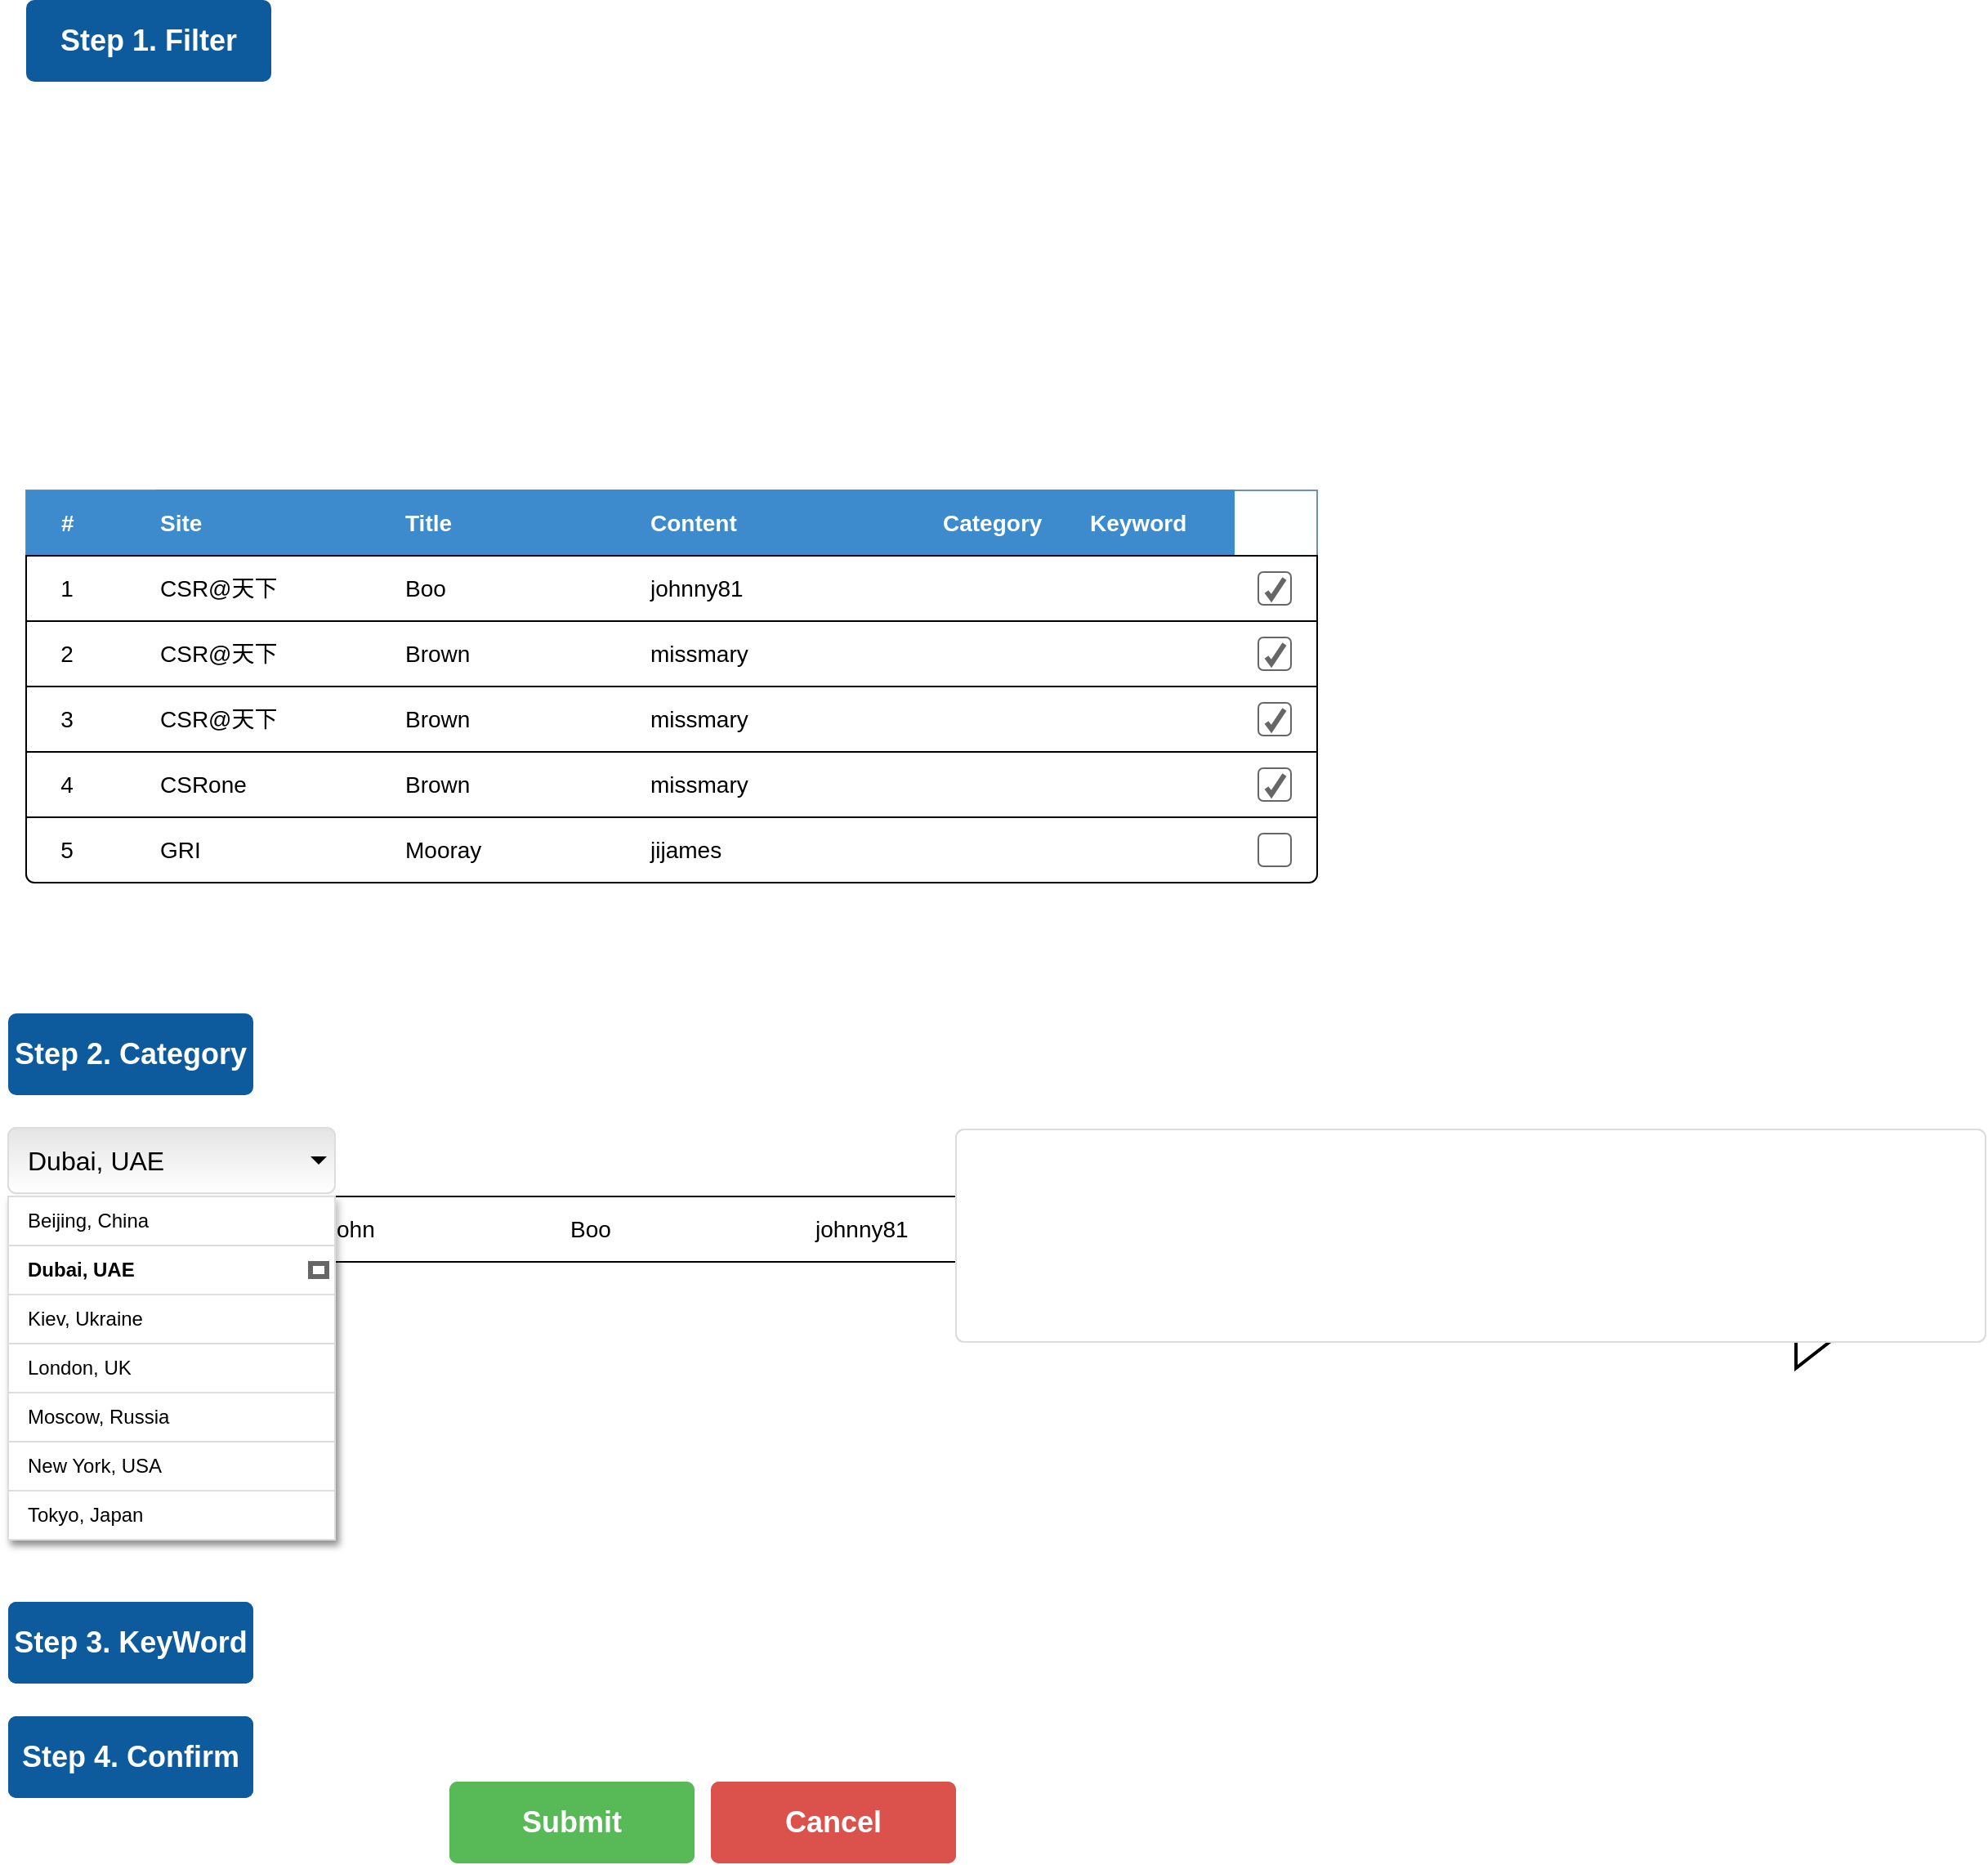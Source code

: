 <mxfile version="11.3.0" type="github" pages="1"><diagram id="g2j36lPshuta8L843yOW" name="第1頁"><mxGraphModel dx="1088" dy="600" grid="1" gridSize="10" guides="1" tooltips="1" connect="1" arrows="1" fold="1" page="1" pageScale="1" pageWidth="1920" pageHeight="1200" math="0" shadow="0"><root><mxCell id="0"/><mxCell id="1" parent="0"/><mxCell id="AHyVi6nd7_tXJSvjBl8l-37" value="Step 2. Category" style="html=1;shadow=0;dashed=0;shape=mxgraph.bootstrap.rrect;align=center;rSize=5;strokeColor=none;fillColor=#0D5B9D;fontColor=#ffffff;fontStyle=1;whiteSpace=wrap;fontSize=18;" parent="1" vertex="1"><mxGeometry x="90" y="670" width="150" height="50" as="geometry"/></mxCell><mxCell id="V9TRnXoOqbhezM_kPiNG-1" value="Dubai, UAE" style="html=1;shadow=0;dashed=0;shape=mxgraph.bootstrap.rrect;rSize=5;strokeColor=#dddddd;spacingRight=10;fontSize=16;gradientColor=#e4e4e4;gradientDirection=north;spacingLeft=10;align=left;whiteSpace=wrap;" vertex="1" parent="1"><mxGeometry x="90" y="740" width="200" height="40" as="geometry"/></mxCell><mxCell id="V9TRnXoOqbhezM_kPiNG-2" value="" style="shape=triangle;direction=south;fillColor=#000000;strokeColor=none;perimeter=none;" vertex="1" parent="V9TRnXoOqbhezM_kPiNG-1"><mxGeometry x="1" y="0.5" width="10" height="5" relative="1" as="geometry"><mxPoint x="-15" y="-2.5" as="offset"/></mxGeometry></mxCell><mxCell id="V9TRnXoOqbhezM_kPiNG-3" value="" style="html=1;shadow=0;dashed=0;shape=mxgraph.bootstrap.rect;fillColor=#ffffff;strokeColor=#dddddd;spacingLeft=10;shadow=1;align=left;verticalAlign=top;spacingTop=3;perimeter=none;fontSize=18;" vertex="1" parent="1"><mxGeometry x="90" y="782" width="200" height="210" as="geometry"/></mxCell><mxCell id="V9TRnXoOqbhezM_kPiNG-4" value="Beijing, China" style="html=1;shadow=0;dashed=0;shape=mxgraph.bootstrap.rect;strokeColor=#dddddd;spacingLeft=10;align=left;fillColor=none;perimeter=none;whiteSpace=wrap;resizeWidth=1;" vertex="1" parent="V9TRnXoOqbhezM_kPiNG-3"><mxGeometry width="200" height="30" relative="1" as="geometry"/></mxCell><mxCell id="V9TRnXoOqbhezM_kPiNG-5" value="Dubai, UAE" style="html=1;shadow=0;dashed=0;shape=mxgraph.bootstrap.rect;strokeColor=#dddddd;spacingLeft=10;align=left;fontStyle=1;fillColor=none;perimeter=none;whiteSpace=wrap;resizeWidth=1;" vertex="1" parent="V9TRnXoOqbhezM_kPiNG-3"><mxGeometry width="200" height="30" relative="1" as="geometry"><mxPoint y="30" as="offset"/></mxGeometry></mxCell><mxCell id="V9TRnXoOqbhezM_kPiNG-6" value="" style="html=1;shadow=0;dashed=0;shape=mxgraph.bootstrap.check;strokeWidth=3;strokeColor=#666666;" vertex="1" parent="V9TRnXoOqbhezM_kPiNG-5"><mxGeometry x="1" y="0.5" width="10" height="8" relative="1" as="geometry"><mxPoint x="-15" y="-4" as="offset"/></mxGeometry></mxCell><mxCell id="V9TRnXoOqbhezM_kPiNG-7" value="Kiev, Ukraine" style="html=1;shadow=0;dashed=0;shape=mxgraph.bootstrap.rect;strokeColor=#dddddd;spacingLeft=10;align=left;fillColor=none;perimeter=none;whiteSpace=wrap;resizeWidth=1;" vertex="1" parent="V9TRnXoOqbhezM_kPiNG-3"><mxGeometry width="200" height="30" relative="1" as="geometry"><mxPoint y="60" as="offset"/></mxGeometry></mxCell><mxCell id="V9TRnXoOqbhezM_kPiNG-8" value="London, UK" style="html=1;shadow=0;dashed=0;shape=mxgraph.bootstrap.rect;strokeColor=#dddddd;spacingLeft=10;align=left;fillColor=none;perimeter=none;whiteSpace=wrap;resizeWidth=1;" vertex="1" parent="V9TRnXoOqbhezM_kPiNG-3"><mxGeometry width="200" height="30" relative="1" as="geometry"><mxPoint y="90" as="offset"/></mxGeometry></mxCell><mxCell id="V9TRnXoOqbhezM_kPiNG-9" value="Moscow, Russia" style="html=1;shadow=0;dashed=0;shape=mxgraph.bootstrap.rect;strokeColor=#dddddd;spacingLeft=10;align=left;fillColor=none;perimeter=none;whiteSpace=wrap;resizeWidth=1;" vertex="1" parent="V9TRnXoOqbhezM_kPiNG-3"><mxGeometry width="200" height="30" relative="1" as="geometry"><mxPoint y="120" as="offset"/></mxGeometry></mxCell><mxCell id="V9TRnXoOqbhezM_kPiNG-10" value="New York, USA" style="html=1;shadow=0;dashed=0;shape=mxgraph.bootstrap.rect;strokeColor=#dddddd;spacingLeft=10;align=left;fillColor=none;perimeter=none;whiteSpace=wrap;resizeWidth=1;" vertex="1" parent="V9TRnXoOqbhezM_kPiNG-3"><mxGeometry width="200" height="30" relative="1" as="geometry"><mxPoint y="150" as="offset"/></mxGeometry></mxCell><mxCell id="V9TRnXoOqbhezM_kPiNG-11" value="Tokyo, Japan" style="html=1;shadow=0;dashed=0;shape=mxgraph.bootstrap.rect;strokeColor=#dddddd;spacingLeft=10;align=left;fillColor=none;perimeter=none;whiteSpace=wrap;resizeWidth=1;" vertex="1" parent="V9TRnXoOqbhezM_kPiNG-3"><mxGeometry width="200" height="30" relative="1" as="geometry"><mxPoint y="180" as="offset"/></mxGeometry></mxCell><mxCell id="V9TRnXoOqbhezM_kPiNG-12" value="Step 3. KeyWord" style="html=1;shadow=0;dashed=0;shape=mxgraph.bootstrap.rrect;align=center;rSize=5;strokeColor=none;fillColor=#0D5B9D;fontColor=#ffffff;fontStyle=1;whiteSpace=wrap;fontSize=18;" vertex="1" parent="1"><mxGeometry x="90" y="1030" width="150" height="50" as="geometry"/></mxCell><mxCell id="V9TRnXoOqbhezM_kPiNG-15" value="Cancel" style="html=1;shadow=0;dashed=0;shape=mxgraph.bootstrap.rrect;align=center;rSize=5;strokeColor=none;fillColor=#DB524C;fontColor=#ffffff;fontStyle=1;whiteSpace=wrap;fontSize=18;" vertex="1" parent="1"><mxGeometry x="520" y="1140" width="150" height="50" as="geometry"/></mxCell><mxCell id="V9TRnXoOqbhezM_kPiNG-16" value="Step 4. Confirm" style="html=1;shadow=0;dashed=0;shape=mxgraph.bootstrap.rrect;align=center;rSize=5;strokeColor=none;fillColor=#0D5B9D;fontColor=#ffffff;fontStyle=1;whiteSpace=wrap;fontSize=18;" vertex="1" parent="1"><mxGeometry x="90" y="1100" width="150" height="50" as="geometry"/></mxCell><mxCell id="V9TRnXoOqbhezM_kPiNG-17" value="Submit" style="html=1;shadow=0;dashed=0;shape=mxgraph.bootstrap.rrect;align=center;rSize=5;strokeColor=none;fillColor=#58B957;fontColor=#ffffff;fontStyle=1;whiteSpace=wrap;fontSize=18;" vertex="1" parent="1"><mxGeometry x="360" y="1140" width="150" height="50" as="geometry"/></mxCell><mxCell id="V9TRnXoOqbhezM_kPiNG-18" value="" style="verticalLabelPosition=bottom;verticalAlign=top;html=1;strokeWidth=2;shape=mxgraph.arrows2.arrow;dy=0.72;dx=32;notch=0;fontSize=14;labelBorderColor=#007FFF;" vertex="1" parent="1"><mxGeometry x="1140" y="837" width="76" height="50" as="geometry"/></mxCell><mxCell id="V9TRnXoOqbhezM_kPiNG-19" value="" style="html=1;shadow=0;dashed=0;shape=mxgraph.bootstrap.rrect;rSize=5;strokeColor=#dddddd;fillColor=#ffffff;whiteSpace=wrap;fontSize=14;" vertex="1" parent="1"><mxGeometry x="670" y="741" width="630" height="130" as="geometry"/></mxCell><mxCell id="V9TRnXoOqbhezM_kPiNG-22" value="" style="html=1;shadow=0;dashed=0;shape=mxgraph.bootstrap.rect;strokeColor=#6c8ebf;fillColor=#dae8fc;fillOpacity=3;whiteSpace=wrap;resizeWidth=1;fontColor=#FFFFFF;" vertex="1" parent="1"><mxGeometry width="790" height="50" relative="1" as="geometry"><mxPoint x="101" y="350" as="offset"/></mxGeometry></mxCell><mxCell id="V9TRnXoOqbhezM_kPiNG-23" value="&amp;nbsp; &amp;nbsp; &amp;nbsp;#" style="html=1;shadow=0;dashed=0;shape=mxgraph.bootstrap.rect;strokeColor=none;fillColor=#3D8BCD;fontSize=14;fontStyle=1;whiteSpace=wrap;resizeHeight=1;align=left;fontColor=#FFFFFF;" vertex="1" parent="V9TRnXoOqbhezM_kPiNG-22"><mxGeometry width="80" height="40" relative="1" as="geometry"/></mxCell><mxCell id="V9TRnXoOqbhezM_kPiNG-24" value="Site" style="html=1;shadow=0;dashed=0;shape=mxgraph.bootstrap.rect;strokeColor=#3D8BCD;fillColor=#3D8BCD;fontSize=14;fontStyle=1;align=left;whiteSpace=wrap;resizeHeight=1;fontColor=#FFFFFF;" vertex="1" parent="V9TRnXoOqbhezM_kPiNG-22"><mxGeometry width="150" height="40" relative="1" as="geometry"><mxPoint x="80" as="offset"/></mxGeometry></mxCell><mxCell id="V9TRnXoOqbhezM_kPiNG-25" value="Title" style="html=1;shadow=0;dashed=0;shape=mxgraph.bootstrap.rect;strokeColor=#3D8BCD;fillColor=#3D8BCD;fontSize=14;fontStyle=1;align=left;whiteSpace=wrap;resizeHeight=1;fontColor=#FFFFFF;" vertex="1" parent="V9TRnXoOqbhezM_kPiNG-22"><mxGeometry width="150" height="40" relative="1" as="geometry"><mxPoint x="230" as="offset"/></mxGeometry></mxCell><mxCell id="V9TRnXoOqbhezM_kPiNG-26" value="Content" style="html=1;shadow=0;dashed=0;shape=mxgraph.bootstrap.rect;strokeColor=#3D8BCD;fillColor=#3D8BCD;fontSize=14;fontStyle=1;align=left;whiteSpace=wrap;resizeHeight=1;fontColor=#FFFFFF;" vertex="1" parent="V9TRnXoOqbhezM_kPiNG-22"><mxGeometry width="180" height="40" relative="1" as="geometry"><mxPoint x="380" as="offset"/></mxGeometry></mxCell><mxCell id="V9TRnXoOqbhezM_kPiNG-28" value="Category" style="html=1;shadow=0;dashed=0;shape=mxgraph.bootstrap.rect;strokeColor=#3D8BCD;fillColor=#3D8BCD;fontSize=14;fontStyle=1;align=left;whiteSpace=wrap;resizeHeight=1;fontColor=#FFFFFF;" vertex="1" parent="V9TRnXoOqbhezM_kPiNG-22"><mxGeometry width="90" height="40" relative="1" as="geometry"><mxPoint x="559" as="offset"/></mxGeometry></mxCell><mxCell id="V9TRnXoOqbhezM_kPiNG-162" value="Keyword" style="html=1;shadow=0;dashed=0;shape=mxgraph.bootstrap.rect;strokeColor=#3D8BCD;fillColor=#3D8BCD;fontSize=14;fontStyle=1;align=left;whiteSpace=wrap;resizeHeight=1;fontColor=#FFFFFF;" vertex="1" parent="V9TRnXoOqbhezM_kPiNG-22"><mxGeometry width="90" height="40" relative="1" as="geometry"><mxPoint x="649" as="offset"/></mxGeometry></mxCell><mxCell id="V9TRnXoOqbhezM_kPiNG-29" value="" style="strokeColor=inherit;fillColor=inherit;gradientColor=inherit;html=1;shadow=0;dashed=0;shape=mxgraph.bootstrap.rect;whiteSpace=wrap;resizeWidth=1;" vertex="1" parent="1"><mxGeometry width="790" height="40" relative="1" as="geometry"><mxPoint x="101" y="390" as="offset"/></mxGeometry></mxCell><mxCell id="V9TRnXoOqbhezM_kPiNG-30" value="1" style="html=1;shadow=0;dashed=0;shape=mxgraph.bootstrap.rect;strokeColor=none;fillColor=none;fontSize=14;whiteSpace=wrap;resizeHeight=1;" vertex="1" parent="V9TRnXoOqbhezM_kPiNG-29"><mxGeometry width="50" height="40" relative="1" as="geometry"/></mxCell><mxCell id="V9TRnXoOqbhezM_kPiNG-31" value="CSR@天下" style="html=1;shadow=0;dashed=0;shape=mxgraph.bootstrap.rect;strokeColor=none;fillColor=none;fontSize=14;align=left;whiteSpace=wrap;resizeHeight=1;" vertex="1" parent="V9TRnXoOqbhezM_kPiNG-29"><mxGeometry width="150" height="40" relative="1" as="geometry"><mxPoint x="80" as="offset"/></mxGeometry></mxCell><mxCell id="V9TRnXoOqbhezM_kPiNG-32" value="Boo" style="html=1;shadow=0;dashed=0;shape=mxgraph.bootstrap.rect;strokeColor=none;fillColor=none;fontSize=14;align=left;whiteSpace=wrap;resizeHeight=1;" vertex="1" parent="V9TRnXoOqbhezM_kPiNG-29"><mxGeometry width="150" height="40" relative="1" as="geometry"><mxPoint x="230" as="offset"/></mxGeometry></mxCell><mxCell id="V9TRnXoOqbhezM_kPiNG-33" value="johnny81" style="html=1;shadow=0;dashed=0;shape=mxgraph.bootstrap.rect;strokeColor=none;fillColor=none;fontSize=14;align=left;whiteSpace=wrap;resizeHeight=1;" vertex="1" parent="V9TRnXoOqbhezM_kPiNG-29"><mxGeometry width="150" height="40" relative="1" as="geometry"><mxPoint x="380" as="offset"/></mxGeometry></mxCell><mxCell id="V9TRnXoOqbhezM_kPiNG-34" value="" style="html=1;shadow=0;dashed=0;shape=mxgraph.bootstrap.checkbox;fillColor=#ffffff;strokeColor=#666666;" vertex="1" parent="V9TRnXoOqbhezM_kPiNG-29"><mxGeometry y="0.5" width="20" height="20" relative="1" as="geometry"><mxPoint x="754" y="-10" as="offset"/></mxGeometry></mxCell><mxCell id="V9TRnXoOqbhezM_kPiNG-80" value="" style="strokeColor=inherit;fillColor=inherit;gradientColor=inherit;html=1;shadow=0;dashed=0;shape=mxgraph.bootstrap.rect;whiteSpace=wrap;resizeWidth=1;" vertex="1" parent="V9TRnXoOqbhezM_kPiNG-29"><mxGeometry width="790" height="40" relative="1" as="geometry"><mxPoint x="101" y="392" as="offset"/></mxGeometry></mxCell><mxCell id="V9TRnXoOqbhezM_kPiNG-81" value="1" style="html=1;shadow=0;dashed=0;shape=mxgraph.bootstrap.rect;strokeColor=none;fillColor=none;fontSize=14;whiteSpace=wrap;resizeHeight=1;" vertex="1" parent="V9TRnXoOqbhezM_kPiNG-80"><mxGeometry width="50" height="40" relative="1" as="geometry"/></mxCell><mxCell id="V9TRnXoOqbhezM_kPiNG-82" value="John" style="html=1;shadow=0;dashed=0;shape=mxgraph.bootstrap.rect;strokeColor=none;fillColor=none;fontSize=14;align=left;whiteSpace=wrap;resizeHeight=1;" vertex="1" parent="V9TRnXoOqbhezM_kPiNG-80"><mxGeometry width="150" height="40" relative="1" as="geometry"><mxPoint x="80" as="offset"/></mxGeometry></mxCell><mxCell id="V9TRnXoOqbhezM_kPiNG-83" value="Boo" style="html=1;shadow=0;dashed=0;shape=mxgraph.bootstrap.rect;strokeColor=none;fillColor=none;fontSize=14;align=left;whiteSpace=wrap;resizeHeight=1;" vertex="1" parent="V9TRnXoOqbhezM_kPiNG-80"><mxGeometry width="150" height="40" relative="1" as="geometry"><mxPoint x="230" as="offset"/></mxGeometry></mxCell><mxCell id="V9TRnXoOqbhezM_kPiNG-84" value="johnny81" style="html=1;shadow=0;dashed=0;shape=mxgraph.bootstrap.rect;strokeColor=none;fillColor=none;fontSize=14;align=left;whiteSpace=wrap;resizeHeight=1;" vertex="1" parent="V9TRnXoOqbhezM_kPiNG-80"><mxGeometry width="150" height="40" relative="1" as="geometry"><mxPoint x="380" as="offset"/></mxGeometry></mxCell><mxCell id="V9TRnXoOqbhezM_kPiNG-85" value="" style="html=1;shadow=0;dashed=0;shape=mxgraph.bootstrap.checkbox;fillColor=#ffffff;strokeColor=#666666;" vertex="1" parent="V9TRnXoOqbhezM_kPiNG-80"><mxGeometry y="0.5" width="20" height="20" relative="1" as="geometry"><mxPoint x="560" y="-10" as="offset"/></mxGeometry></mxCell><mxCell id="V9TRnXoOqbhezM_kPiNG-86" value="" style="shape=ellipse;strokeColor=#666666;fillColor=#ffffff;html=1;" vertex="1" parent="V9TRnXoOqbhezM_kPiNG-80"><mxGeometry y="0.5" width="20" height="20" relative="1" as="geometry"><mxPoint x="700" y="-10" as="offset"/></mxGeometry></mxCell><mxCell id="V9TRnXoOqbhezM_kPiNG-36" value="" style="strokeColor=inherit;fillColor=inherit;gradientColor=inherit;html=1;shadow=0;dashed=0;shape=mxgraph.bootstrap.rect;whiteSpace=wrap;resizeWidth=1;" vertex="1" parent="1"><mxGeometry width="790" height="40" relative="1" as="geometry"><mxPoint x="101" y="430" as="offset"/></mxGeometry></mxCell><mxCell id="V9TRnXoOqbhezM_kPiNG-37" value="2" style="html=1;shadow=0;dashed=0;shape=mxgraph.bootstrap.rect;strokeColor=none;fillColor=none;fontSize=14;whiteSpace=wrap;resizeHeight=1;" vertex="1" parent="V9TRnXoOqbhezM_kPiNG-36"><mxGeometry width="50" height="40" relative="1" as="geometry"/></mxCell><mxCell id="V9TRnXoOqbhezM_kPiNG-38" value="CSR@天下" style="html=1;shadow=0;dashed=0;shape=mxgraph.bootstrap.rect;strokeColor=none;fillColor=none;fontSize=14;align=left;whiteSpace=wrap;resizeHeight=1;" vertex="1" parent="V9TRnXoOqbhezM_kPiNG-36"><mxGeometry width="150" height="40" relative="1" as="geometry"><mxPoint x="80" as="offset"/></mxGeometry></mxCell><mxCell id="V9TRnXoOqbhezM_kPiNG-39" value="Brown" style="html=1;shadow=0;dashed=0;shape=mxgraph.bootstrap.rect;strokeColor=none;fillColor=none;fontSize=14;align=left;whiteSpace=wrap;resizeHeight=1;" vertex="1" parent="V9TRnXoOqbhezM_kPiNG-36"><mxGeometry width="150" height="40" relative="1" as="geometry"><mxPoint x="230" as="offset"/></mxGeometry></mxCell><mxCell id="V9TRnXoOqbhezM_kPiNG-40" value="missmary" style="html=1;shadow=0;dashed=0;shape=mxgraph.bootstrap.rect;strokeColor=none;fillColor=none;fontSize=14;align=left;whiteSpace=wrap;resizeHeight=1;" vertex="1" parent="V9TRnXoOqbhezM_kPiNG-36"><mxGeometry width="150" height="40" relative="1" as="geometry"><mxPoint x="380" as="offset"/></mxGeometry></mxCell><mxCell id="V9TRnXoOqbhezM_kPiNG-41" value="" style="html=1;shadow=0;dashed=0;shape=mxgraph.bootstrap.checkbox;fillColor=#ffffff;strokeColor=#666666;" vertex="1" parent="V9TRnXoOqbhezM_kPiNG-36"><mxGeometry y="0.5" width="20" height="20" relative="1" as="geometry"><mxPoint x="754" y="-10" as="offset"/></mxGeometry></mxCell><mxCell id="V9TRnXoOqbhezM_kPiNG-43" value="" style="strokeColor=inherit;fillColor=inherit;gradientColor=inherit;html=1;shadow=0;dashed=0;shape=mxgraph.bootstrap.bottomButton;rSize=5;whiteSpace=wrap;resizeWidth=1;" vertex="1" parent="1"><mxGeometry width="790" height="40" relative="1" as="geometry"><mxPoint x="101" y="550" as="offset"/></mxGeometry></mxCell><mxCell id="V9TRnXoOqbhezM_kPiNG-44" value="5" style="html=1;shadow=0;dashed=0;shape=mxgraph.bootstrap.rect;strokeColor=none;fillColor=none;fontSize=14;whiteSpace=wrap;resizeHeight=1;" vertex="1" parent="V9TRnXoOqbhezM_kPiNG-43"><mxGeometry width="50" height="40" relative="1" as="geometry"/></mxCell><mxCell id="V9TRnXoOqbhezM_kPiNG-45" value="GRI" style="html=1;shadow=0;dashed=0;shape=mxgraph.bootstrap.rect;strokeColor=none;fillColor=none;fontSize=14;align=left;whiteSpace=wrap;resizeHeight=1;" vertex="1" parent="V9TRnXoOqbhezM_kPiNG-43"><mxGeometry width="150" height="40" relative="1" as="geometry"><mxPoint x="80" as="offset"/></mxGeometry></mxCell><mxCell id="V9TRnXoOqbhezM_kPiNG-46" value="Mooray" style="html=1;shadow=0;dashed=0;shape=mxgraph.bootstrap.rect;strokeColor=none;fillColor=none;fontSize=14;align=left;whiteSpace=wrap;resizeHeight=1;" vertex="1" parent="V9TRnXoOqbhezM_kPiNG-43"><mxGeometry width="150" height="40" relative="1" as="geometry"><mxPoint x="230" as="offset"/></mxGeometry></mxCell><mxCell id="V9TRnXoOqbhezM_kPiNG-47" value="jijames" style="html=1;shadow=0;dashed=0;shape=mxgraph.bootstrap.rect;strokeColor=none;fillColor=none;fontSize=14;align=left;whiteSpace=wrap;resizeHeight=1;" vertex="1" parent="V9TRnXoOqbhezM_kPiNG-43"><mxGeometry width="150" height="40" relative="1" as="geometry"><mxPoint x="380" as="offset"/></mxGeometry></mxCell><mxCell id="V9TRnXoOqbhezM_kPiNG-48" value="" style="html=1;shadow=0;dashed=0;shape=mxgraph.bootstrap.rrect;rSize=3;fillColor=#ffffff;strokeColor=#666666;" vertex="1" parent="V9TRnXoOqbhezM_kPiNG-43"><mxGeometry y="0.5" width="20" height="20" relative="1" as="geometry"><mxPoint x="754" y="-10" as="offset"/></mxGeometry></mxCell><mxCell id="V9TRnXoOqbhezM_kPiNG-152" value="" style="strokeColor=inherit;fillColor=inherit;gradientColor=inherit;html=1;shadow=0;dashed=0;shape=mxgraph.bootstrap.rect;whiteSpace=wrap;resizeWidth=1;" vertex="1" parent="1"><mxGeometry x="101" y="470.0" width="790" height="40" as="geometry"><mxPoint x="101" y="472" as="offset"/></mxGeometry></mxCell><mxCell id="V9TRnXoOqbhezM_kPiNG-153" value="3" style="html=1;shadow=0;dashed=0;shape=mxgraph.bootstrap.rect;strokeColor=none;fillColor=none;fontSize=14;whiteSpace=wrap;resizeHeight=1;" vertex="1" parent="V9TRnXoOqbhezM_kPiNG-152"><mxGeometry width="50" height="40" relative="1" as="geometry"/></mxCell><mxCell id="V9TRnXoOqbhezM_kPiNG-154" value="CSR@天下" style="html=1;shadow=0;dashed=0;shape=mxgraph.bootstrap.rect;strokeColor=none;fillColor=none;fontSize=14;align=left;whiteSpace=wrap;resizeHeight=1;" vertex="1" parent="V9TRnXoOqbhezM_kPiNG-152"><mxGeometry width="150" height="40" relative="1" as="geometry"><mxPoint x="80" as="offset"/></mxGeometry></mxCell><mxCell id="V9TRnXoOqbhezM_kPiNG-155" value="Brown" style="html=1;shadow=0;dashed=0;shape=mxgraph.bootstrap.rect;strokeColor=none;fillColor=none;fontSize=14;align=left;whiteSpace=wrap;resizeHeight=1;" vertex="1" parent="V9TRnXoOqbhezM_kPiNG-152"><mxGeometry width="150" height="40" relative="1" as="geometry"><mxPoint x="230" as="offset"/></mxGeometry></mxCell><mxCell id="V9TRnXoOqbhezM_kPiNG-156" value="missmary" style="html=1;shadow=0;dashed=0;shape=mxgraph.bootstrap.rect;strokeColor=none;fillColor=none;fontSize=14;align=left;whiteSpace=wrap;resizeHeight=1;" vertex="1" parent="V9TRnXoOqbhezM_kPiNG-152"><mxGeometry width="150" height="40" relative="1" as="geometry"><mxPoint x="380" as="offset"/></mxGeometry></mxCell><mxCell id="V9TRnXoOqbhezM_kPiNG-157" value="" style="html=1;shadow=0;dashed=0;shape=mxgraph.bootstrap.checkbox;fillColor=#ffffff;strokeColor=#666666;" vertex="1" parent="V9TRnXoOqbhezM_kPiNG-152"><mxGeometry y="0.5" width="20" height="20" relative="1" as="geometry"><mxPoint x="754" y="-10" as="offset"/></mxGeometry></mxCell><mxCell id="V9TRnXoOqbhezM_kPiNG-51" parent="0"/><mxCell id="V9TRnXoOqbhezM_kPiNG-52" value="Step 1. Filter" style="html=1;shadow=0;dashed=0;shape=mxgraph.bootstrap.rrect;align=center;rSize=5;strokeColor=none;fillColor=#0D5B9D;fontColor=#ffffff;fontStyle=1;whiteSpace=wrap;fontSize=18;" vertex="1" parent="V9TRnXoOqbhezM_kPiNG-51"><mxGeometry x="101" y="50" width="150" height="50" as="geometry"/></mxCell><mxCell id="V9TRnXoOqbhezM_kPiNG-56" value="Dubai, UAE" style="html=1;shadow=0;dashed=0;shape=mxgraph.bootstrap.rrect;rSize=5;strokeColor=#dddddd;spacingRight=10;fontSize=16;gradientColor=#e4e4e4;gradientDirection=north;spacingLeft=10;align=left;whiteSpace=wrap;" vertex="1" parent="V9TRnXoOqbhezM_kPiNG-51"><mxGeometry x="90" y="740" width="200" height="40" as="geometry"/></mxCell><mxCell id="V9TRnXoOqbhezM_kPiNG-57" value="" style="shape=triangle;direction=south;fillColor=#000000;strokeColor=none;perimeter=none;" vertex="1" parent="V9TRnXoOqbhezM_kPiNG-56"><mxGeometry x="1" y="0.5" width="10" height="5" relative="1" as="geometry"><mxPoint x="-15" y="-2.5" as="offset"/></mxGeometry></mxCell><mxCell id="V9TRnXoOqbhezM_kPiNG-58" value="" style="html=1;shadow=0;dashed=0;shape=mxgraph.bootstrap.rect;fillColor=#ffffff;strokeColor=#dddddd;spacingLeft=10;shadow=1;align=left;verticalAlign=top;spacingTop=3;perimeter=none;fontSize=18;" vertex="1" parent="V9TRnXoOqbhezM_kPiNG-51"><mxGeometry x="90" y="782" width="200" height="210" as="geometry"/></mxCell><mxCell id="V9TRnXoOqbhezM_kPiNG-59" value="Beijing, China" style="html=1;shadow=0;dashed=0;shape=mxgraph.bootstrap.rect;strokeColor=#dddddd;spacingLeft=10;align=left;fillColor=none;perimeter=none;whiteSpace=wrap;resizeWidth=1;" vertex="1" parent="V9TRnXoOqbhezM_kPiNG-58"><mxGeometry width="200" height="30" relative="1" as="geometry"/></mxCell><mxCell id="V9TRnXoOqbhezM_kPiNG-60" value="Dubai, UAE" style="html=1;shadow=0;dashed=0;shape=mxgraph.bootstrap.rect;strokeColor=#dddddd;spacingLeft=10;align=left;fontStyle=1;fillColor=none;perimeter=none;whiteSpace=wrap;resizeWidth=1;" vertex="1" parent="V9TRnXoOqbhezM_kPiNG-58"><mxGeometry width="200" height="30" relative="1" as="geometry"><mxPoint y="30" as="offset"/></mxGeometry></mxCell><mxCell id="V9TRnXoOqbhezM_kPiNG-61" value="" style="html=1;shadow=0;dashed=0;shape=mxgraph.bootstrap.check;strokeWidth=3;strokeColor=#666666;" vertex="1" parent="V9TRnXoOqbhezM_kPiNG-60"><mxGeometry x="1" y="0.5" width="10" height="8" relative="1" as="geometry"><mxPoint x="-15" y="-4" as="offset"/></mxGeometry></mxCell><mxCell id="V9TRnXoOqbhezM_kPiNG-62" value="Kiev, Ukraine" style="html=1;shadow=0;dashed=0;shape=mxgraph.bootstrap.rect;strokeColor=#dddddd;spacingLeft=10;align=left;fillColor=none;perimeter=none;whiteSpace=wrap;resizeWidth=1;" vertex="1" parent="V9TRnXoOqbhezM_kPiNG-58"><mxGeometry width="200" height="30" relative="1" as="geometry"><mxPoint y="60" as="offset"/></mxGeometry></mxCell><mxCell id="V9TRnXoOqbhezM_kPiNG-63" value="London, UK" style="html=1;shadow=0;dashed=0;shape=mxgraph.bootstrap.rect;strokeColor=#dddddd;spacingLeft=10;align=left;fillColor=none;perimeter=none;whiteSpace=wrap;resizeWidth=1;" vertex="1" parent="V9TRnXoOqbhezM_kPiNG-58"><mxGeometry width="200" height="30" relative="1" as="geometry"><mxPoint y="90" as="offset"/></mxGeometry></mxCell><mxCell id="V9TRnXoOqbhezM_kPiNG-64" value="Moscow, Russia" style="html=1;shadow=0;dashed=0;shape=mxgraph.bootstrap.rect;strokeColor=#dddddd;spacingLeft=10;align=left;fillColor=none;perimeter=none;whiteSpace=wrap;resizeWidth=1;" vertex="1" parent="V9TRnXoOqbhezM_kPiNG-58"><mxGeometry width="200" height="30" relative="1" as="geometry"><mxPoint y="120" as="offset"/></mxGeometry></mxCell><mxCell id="V9TRnXoOqbhezM_kPiNG-65" value="New York, USA" style="html=1;shadow=0;dashed=0;shape=mxgraph.bootstrap.rect;strokeColor=#dddddd;spacingLeft=10;align=left;fillColor=none;perimeter=none;whiteSpace=wrap;resizeWidth=1;" vertex="1" parent="V9TRnXoOqbhezM_kPiNG-58"><mxGeometry width="200" height="30" relative="1" as="geometry"><mxPoint y="150" as="offset"/></mxGeometry></mxCell><mxCell id="V9TRnXoOqbhezM_kPiNG-66" value="Tokyo, Japan" style="html=1;shadow=0;dashed=0;shape=mxgraph.bootstrap.rect;strokeColor=#dddddd;spacingLeft=10;align=left;fillColor=none;perimeter=none;whiteSpace=wrap;resizeWidth=1;" vertex="1" parent="V9TRnXoOqbhezM_kPiNG-58"><mxGeometry width="200" height="30" relative="1" as="geometry"><mxPoint y="180" as="offset"/></mxGeometry></mxCell><mxCell id="V9TRnXoOqbhezM_kPiNG-67" value="Step 3. KeyWord" style="html=1;shadow=0;dashed=0;shape=mxgraph.bootstrap.rrect;align=center;rSize=5;strokeColor=none;fillColor=#0D5B9D;fontColor=#ffffff;fontStyle=1;whiteSpace=wrap;fontSize=18;" vertex="1" parent="V9TRnXoOqbhezM_kPiNG-51"><mxGeometry x="90" y="1030" width="150" height="50" as="geometry"/></mxCell><mxCell id="V9TRnXoOqbhezM_kPiNG-68" value="Cancel" style="html=1;shadow=0;dashed=0;shape=mxgraph.bootstrap.rrect;align=center;rSize=5;strokeColor=none;fillColor=#DB524C;fontColor=#ffffff;fontStyle=1;whiteSpace=wrap;fontSize=18;" vertex="1" parent="V9TRnXoOqbhezM_kPiNG-51"><mxGeometry x="520" y="1140" width="150" height="50" as="geometry"/></mxCell><mxCell id="V9TRnXoOqbhezM_kPiNG-69" value="Step 4. Confirm" style="html=1;shadow=0;dashed=0;shape=mxgraph.bootstrap.rrect;align=center;rSize=5;strokeColor=none;fillColor=#0D5B9D;fontColor=#ffffff;fontStyle=1;whiteSpace=wrap;fontSize=18;" vertex="1" parent="V9TRnXoOqbhezM_kPiNG-51"><mxGeometry x="90" y="1100" width="150" height="50" as="geometry"/></mxCell><mxCell id="V9TRnXoOqbhezM_kPiNG-70" value="Submit" style="html=1;shadow=0;dashed=0;shape=mxgraph.bootstrap.rrect;align=center;rSize=5;strokeColor=none;fillColor=#58B957;fontColor=#ffffff;fontStyle=1;whiteSpace=wrap;fontSize=18;" vertex="1" parent="V9TRnXoOqbhezM_kPiNG-51"><mxGeometry x="360" y="1140" width="150" height="50" as="geometry"/></mxCell><mxCell id="V9TRnXoOqbhezM_kPiNG-71" value="" style="verticalLabelPosition=bottom;verticalAlign=top;html=1;strokeWidth=2;shape=mxgraph.arrows2.arrow;dy=0.72;dx=32;notch=0;fontSize=14;labelBorderColor=#007FFF;" vertex="1" parent="V9TRnXoOqbhezM_kPiNG-51"><mxGeometry x="1140" y="837" width="76" height="50" as="geometry"/></mxCell><mxCell id="V9TRnXoOqbhezM_kPiNG-72" value="" style="html=1;shadow=0;dashed=0;shape=mxgraph.bootstrap.rrect;rSize=5;strokeColor=#dddddd;fillColor=#ffffff;whiteSpace=wrap;fontSize=14;" vertex="1" parent="V9TRnXoOqbhezM_kPiNG-51"><mxGeometry x="670" y="741" width="630" height="130" as="geometry"/></mxCell><mxCell id="V9TRnXoOqbhezM_kPiNG-87" value="" style="strokeColor=inherit;fillColor=inherit;gradientColor=inherit;html=1;shadow=0;dashed=0;shape=mxgraph.bootstrap.rect;whiteSpace=wrap;resizeWidth=1;" vertex="1" parent="V9TRnXoOqbhezM_kPiNG-51"><mxGeometry width="790" height="40" relative="1" as="geometry"><mxPoint x="101" y="510" as="offset"/></mxGeometry></mxCell><mxCell id="V9TRnXoOqbhezM_kPiNG-88" value="4" style="html=1;shadow=0;dashed=0;shape=mxgraph.bootstrap.rect;strokeColor=none;fillColor=none;fontSize=14;whiteSpace=wrap;resizeHeight=1;" vertex="1" parent="V9TRnXoOqbhezM_kPiNG-87"><mxGeometry width="50" height="40" relative="1" as="geometry"/></mxCell><mxCell id="V9TRnXoOqbhezM_kPiNG-89" value="CSRone" style="html=1;shadow=0;dashed=0;shape=mxgraph.bootstrap.rect;strokeColor=none;fillColor=none;fontSize=14;align=left;whiteSpace=wrap;resizeHeight=1;" vertex="1" parent="V9TRnXoOqbhezM_kPiNG-87"><mxGeometry width="150" height="40" relative="1" as="geometry"><mxPoint x="80" as="offset"/></mxGeometry></mxCell><mxCell id="V9TRnXoOqbhezM_kPiNG-90" value="Brown" style="html=1;shadow=0;dashed=0;shape=mxgraph.bootstrap.rect;strokeColor=none;fillColor=none;fontSize=14;align=left;whiteSpace=wrap;resizeHeight=1;" vertex="1" parent="V9TRnXoOqbhezM_kPiNG-87"><mxGeometry width="150" height="40" relative="1" as="geometry"><mxPoint x="230" as="offset"/></mxGeometry></mxCell><mxCell id="V9TRnXoOqbhezM_kPiNG-91" value="missmary" style="html=1;shadow=0;dashed=0;shape=mxgraph.bootstrap.rect;strokeColor=none;fillColor=none;fontSize=14;align=left;whiteSpace=wrap;resizeHeight=1;" vertex="1" parent="V9TRnXoOqbhezM_kPiNG-87"><mxGeometry width="150" height="40" relative="1" as="geometry"><mxPoint x="380" as="offset"/></mxGeometry></mxCell><mxCell id="V9TRnXoOqbhezM_kPiNG-92" value="" style="html=1;shadow=0;dashed=0;shape=mxgraph.bootstrap.checkbox;fillColor=#ffffff;strokeColor=#666666;" vertex="1" parent="V9TRnXoOqbhezM_kPiNG-87"><mxGeometry y="0.5" width="20" height="20" relative="1" as="geometry"><mxPoint x="754" y="-10" as="offset"/></mxGeometry></mxCell></root></mxGraphModel></diagram></mxfile>